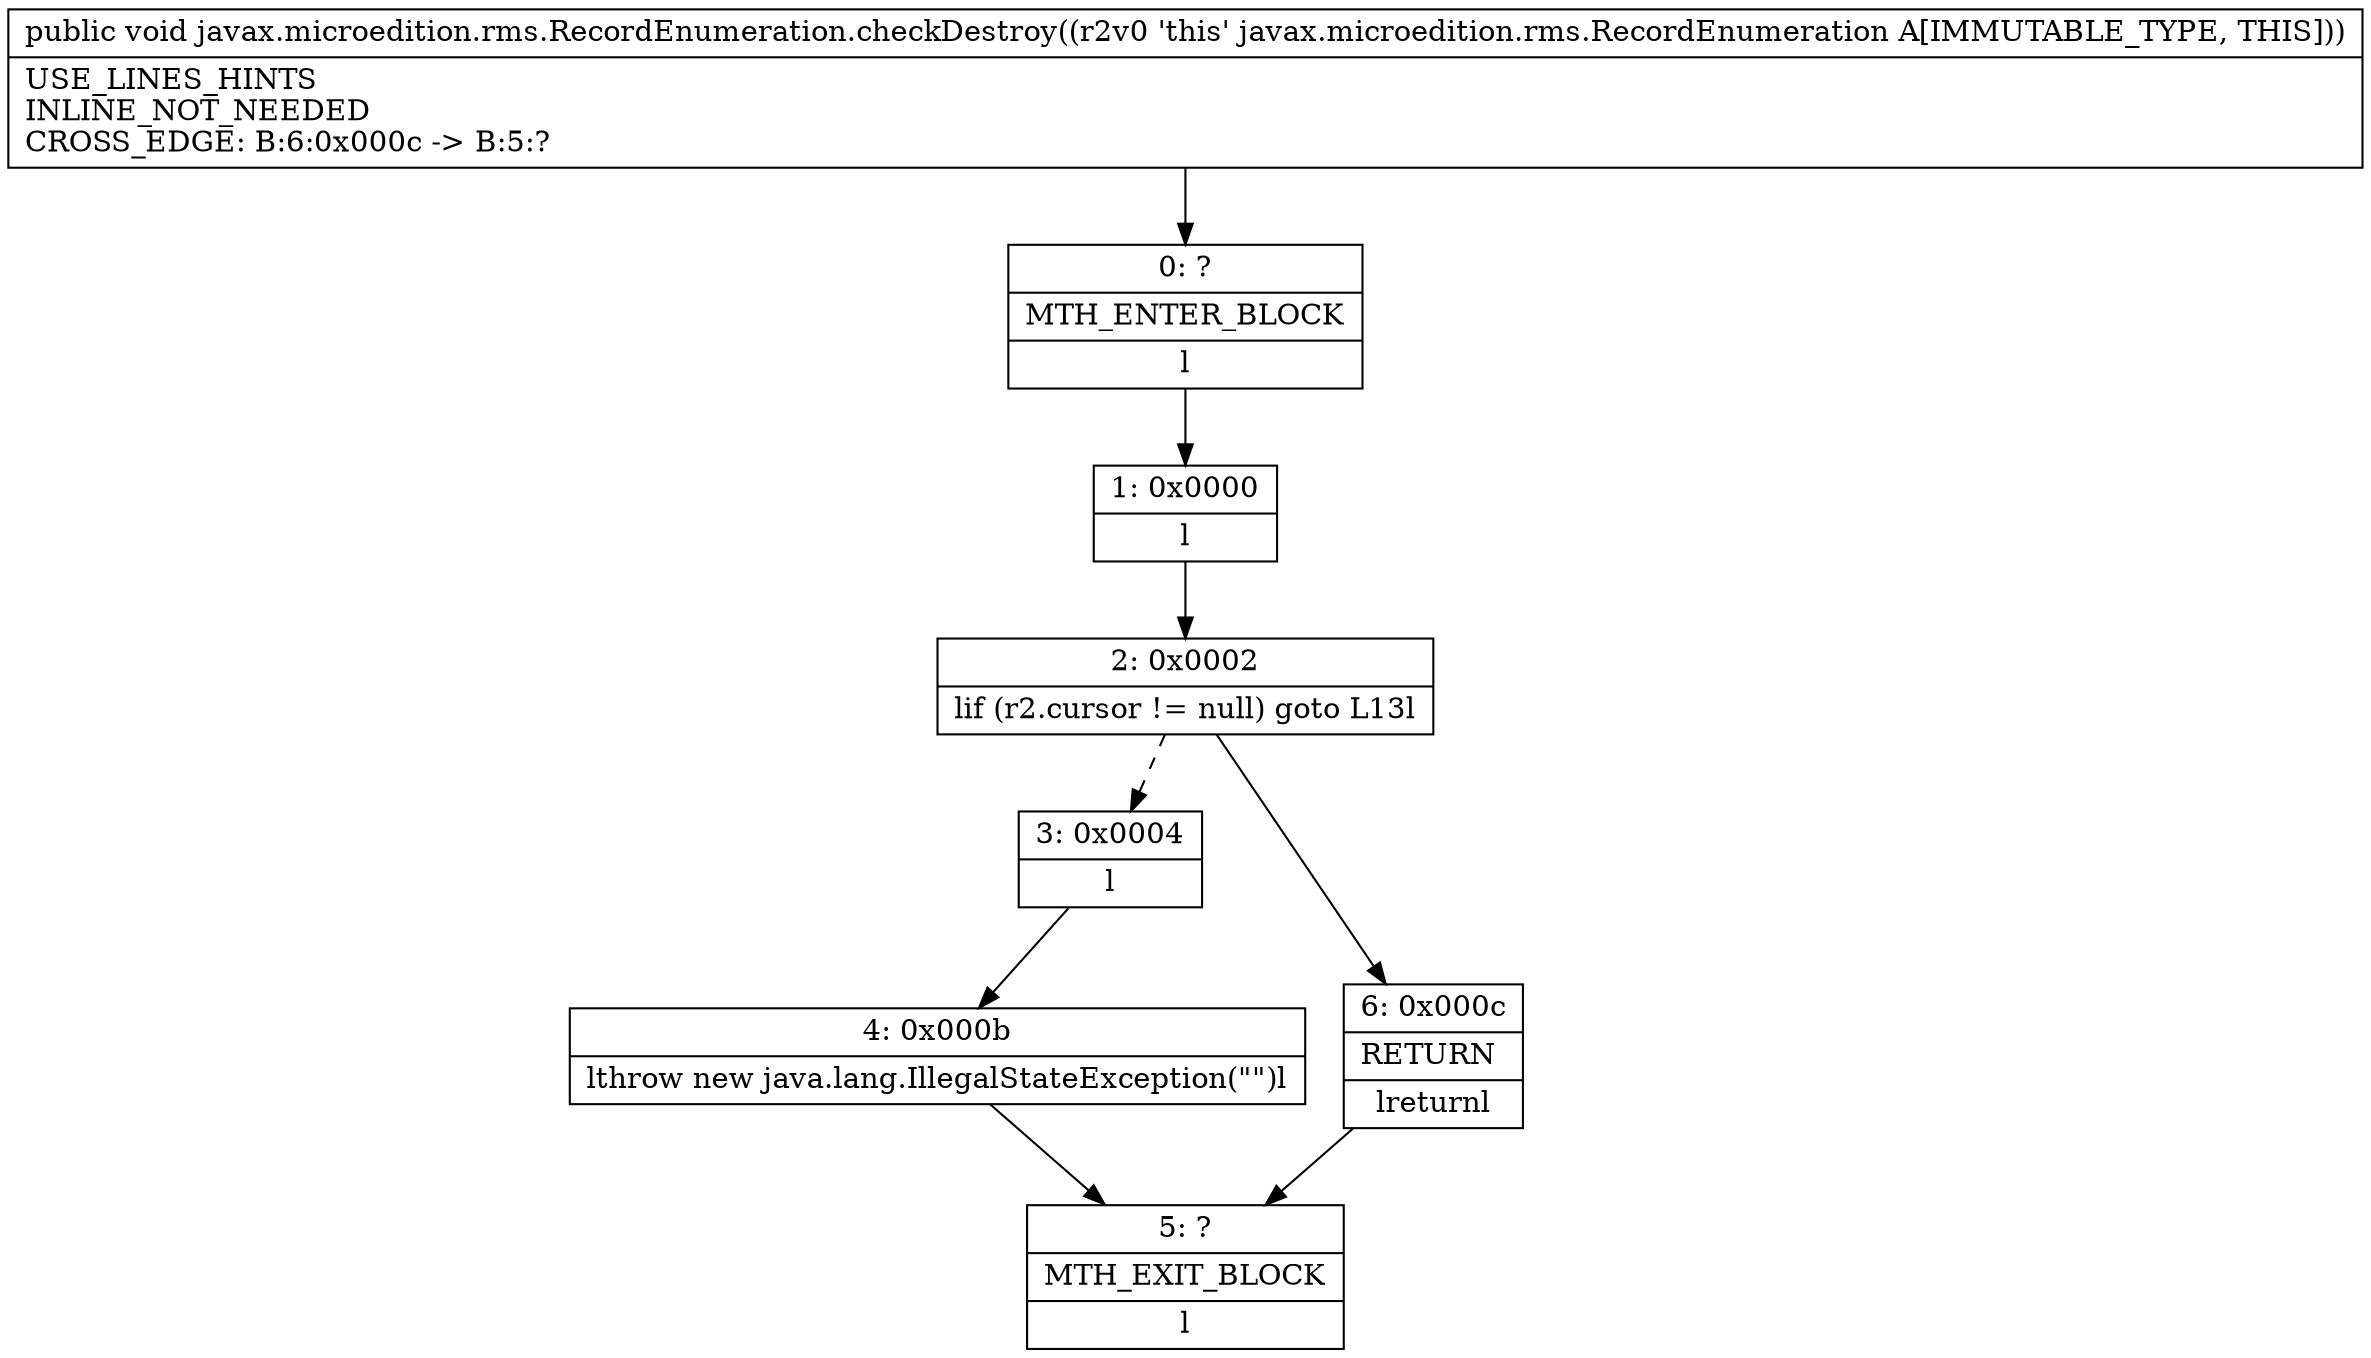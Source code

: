 digraph "CFG forjavax.microedition.rms.RecordEnumeration.checkDestroy()V" {
Node_0 [shape=record,label="{0\:\ ?|MTH_ENTER_BLOCK\l|l}"];
Node_1 [shape=record,label="{1\:\ 0x0000|l}"];
Node_2 [shape=record,label="{2\:\ 0x0002|lif (r2.cursor != null) goto L13l}"];
Node_3 [shape=record,label="{3\:\ 0x0004|l}"];
Node_4 [shape=record,label="{4\:\ 0x000b|lthrow new java.lang.IllegalStateException(\"\")l}"];
Node_5 [shape=record,label="{5\:\ ?|MTH_EXIT_BLOCK\l|l}"];
Node_6 [shape=record,label="{6\:\ 0x000c|RETURN\l|lreturnl}"];
MethodNode[shape=record,label="{public void javax.microedition.rms.RecordEnumeration.checkDestroy((r2v0 'this' javax.microedition.rms.RecordEnumeration A[IMMUTABLE_TYPE, THIS]))  | USE_LINES_HINTS\lINLINE_NOT_NEEDED\lCROSS_EDGE: B:6:0x000c \-\> B:5:?\l}"];
MethodNode -> Node_0;
Node_0 -> Node_1;
Node_1 -> Node_2;
Node_2 -> Node_3[style=dashed];
Node_2 -> Node_6;
Node_3 -> Node_4;
Node_4 -> Node_5;
Node_6 -> Node_5;
}

